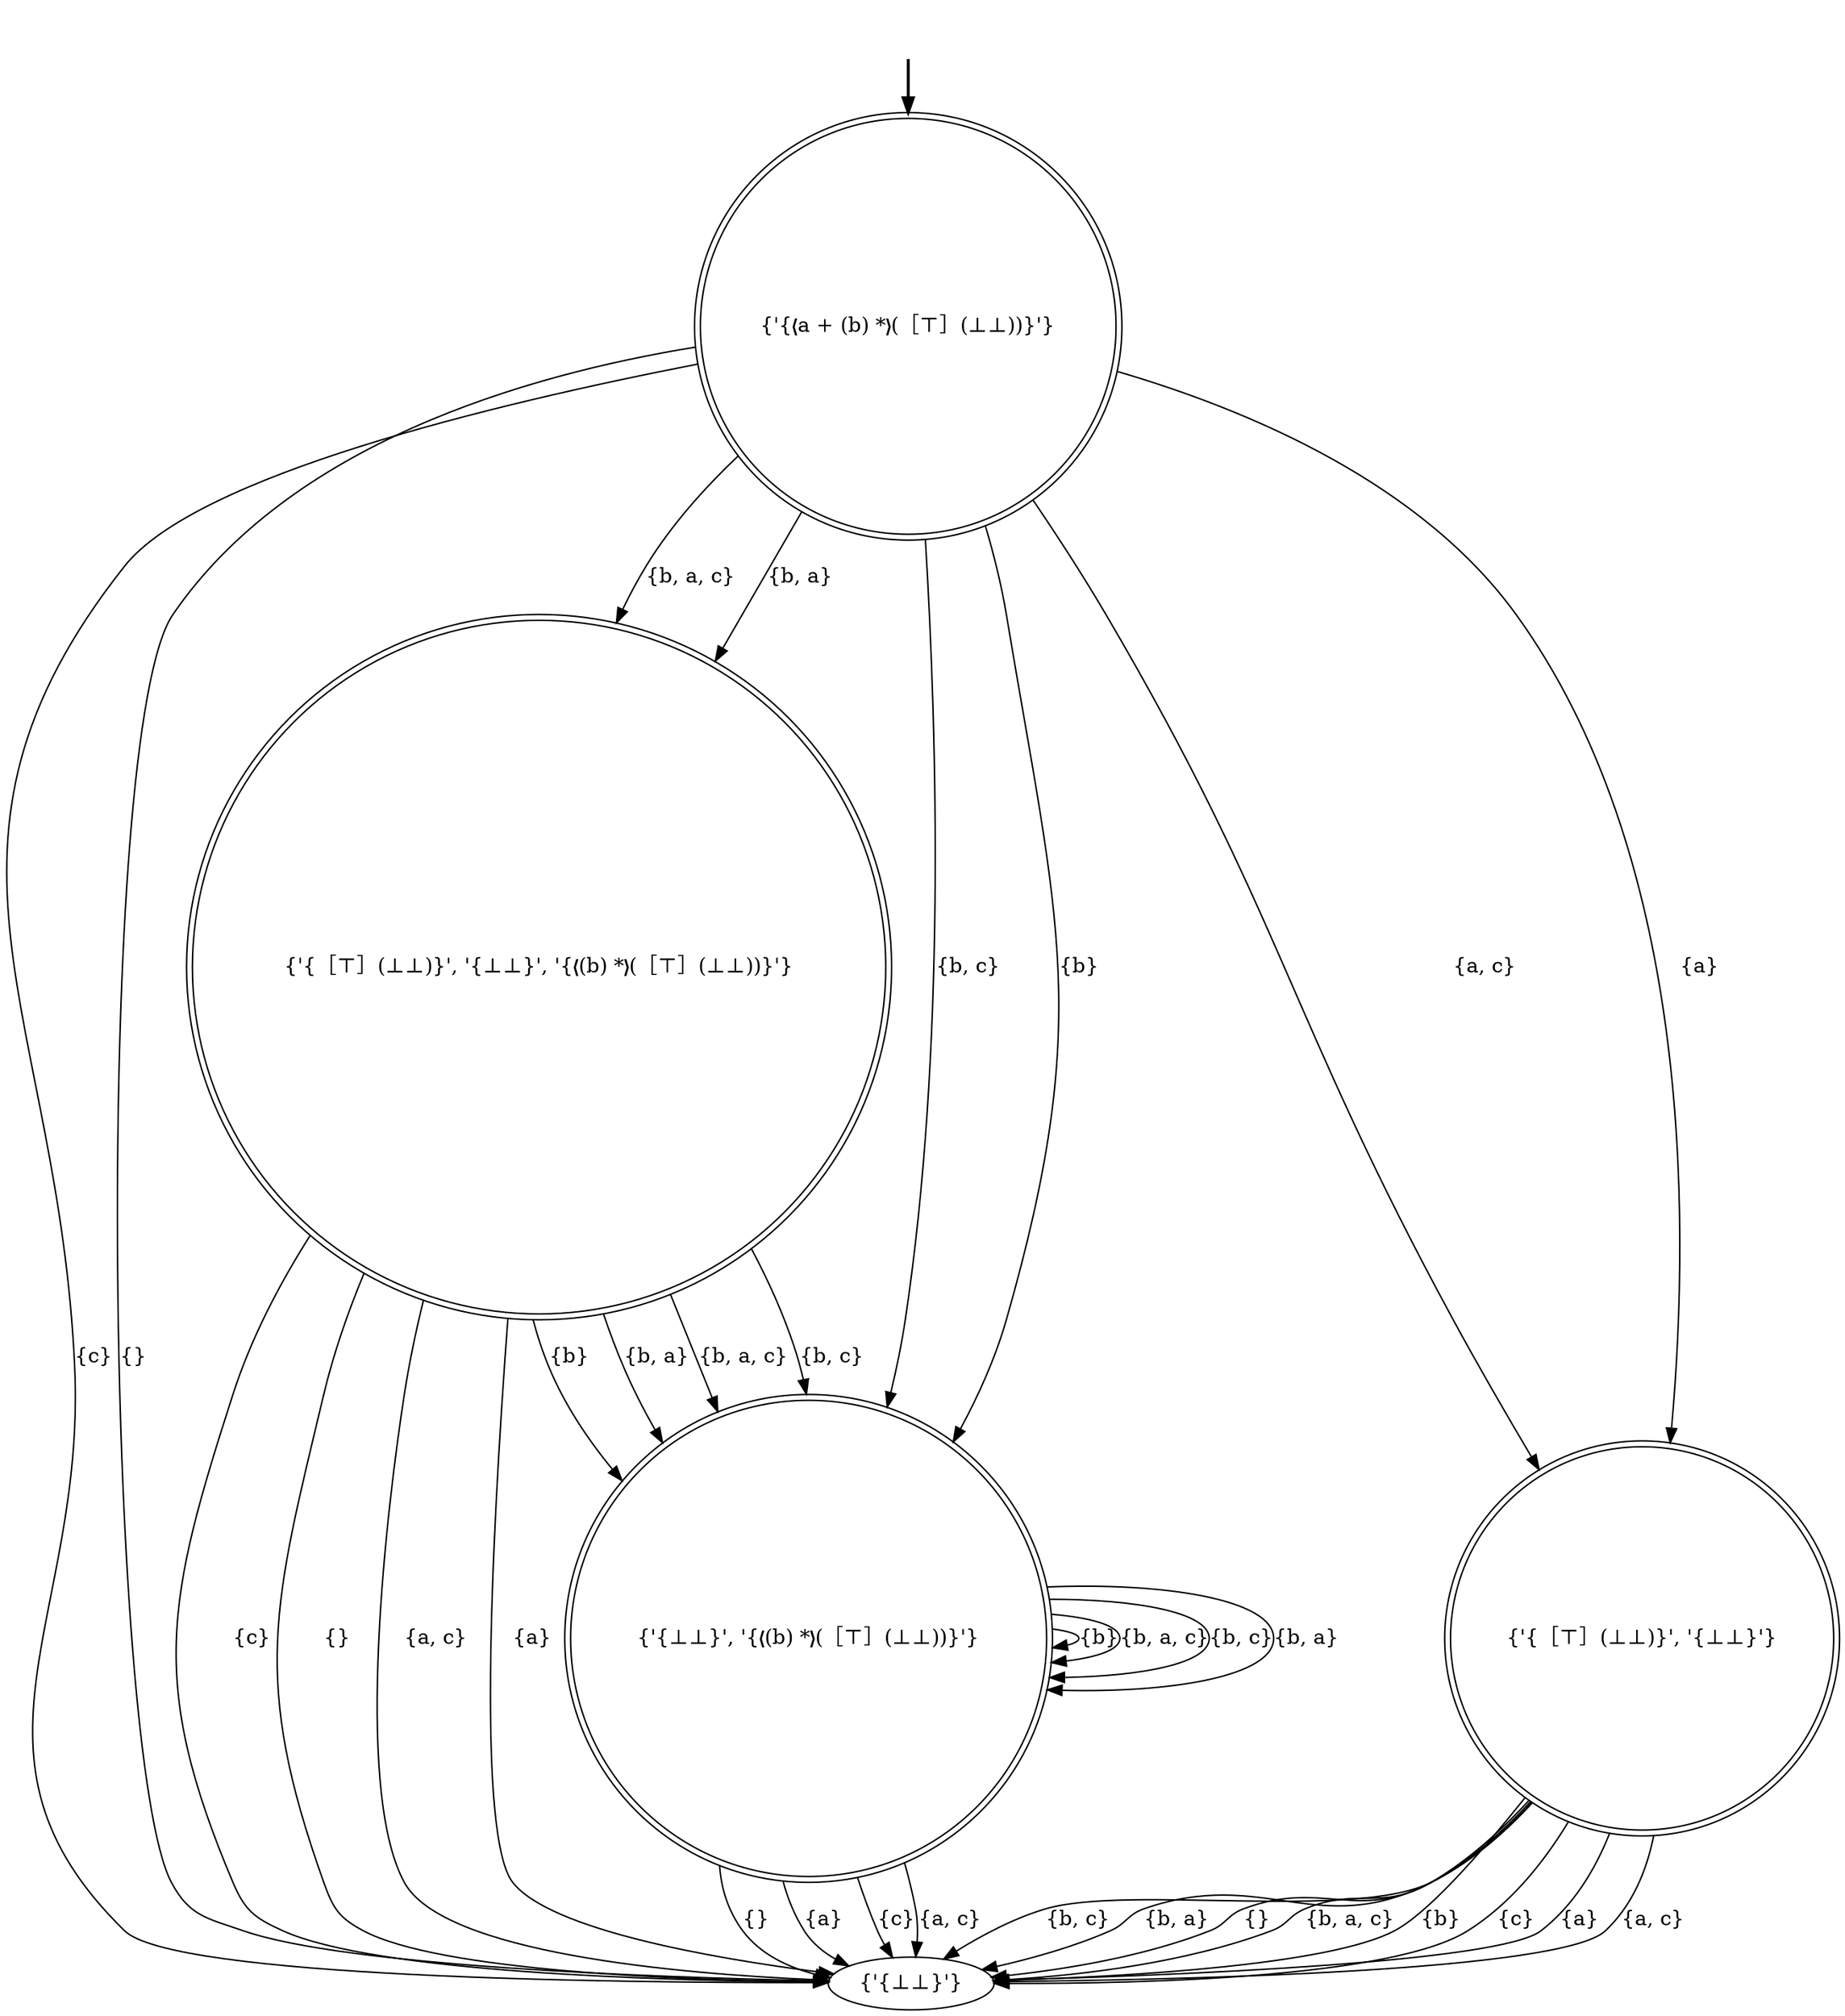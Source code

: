 digraph {
	fake [style=invisible]
	"{'{❬a + (b) *❭(［⊤］(⊥⊥))}'}" [root=true shape=doublecircle]
	"{'{⊥⊥}'}"
	"{'{［⊤］(⊥⊥)}', '{⊥⊥}', '{❬(b) *❭(［⊤］(⊥⊥))}'}" [shape=doublecircle]
	"{'{⊥⊥}', '{❬(b) *❭(［⊤］(⊥⊥))}'}" [shape=doublecircle]
	"{'{［⊤］(⊥⊥)}', '{⊥⊥}'}" [shape=doublecircle]
	fake -> "{'{❬a + (b) *❭(［⊤］(⊥⊥))}'}" [style=bold]
	"{'{⊥⊥}', '{❬(b) *❭(［⊤］(⊥⊥))}'}" -> "{'{⊥⊥}', '{❬(b) *❭(［⊤］(⊥⊥))}'}" [label="{b}"]
	"{'{［⊤］(⊥⊥)}', '{⊥⊥}'}" -> "{'{⊥⊥}'}" [label="{b, c}"]
	"{'{［⊤］(⊥⊥)}', '{⊥⊥}', '{❬(b) *❭(［⊤］(⊥⊥))}'}" -> "{'{⊥⊥}', '{❬(b) *❭(［⊤］(⊥⊥))}'}" [label="{b}"]
	"{'{⊥⊥}', '{❬(b) *❭(［⊤］(⊥⊥))}'}" -> "{'{⊥⊥}'}" [label="{}"]
	"{'{⊥⊥}', '{❬(b) *❭(［⊤］(⊥⊥))}'}" -> "{'{⊥⊥}', '{❬(b) *❭(［⊤］(⊥⊥))}'}" [label="{b, a, c}"]
	"{'{［⊤］(⊥⊥)}', '{⊥⊥}', '{❬(b) *❭(［⊤］(⊥⊥))}'}" -> "{'{⊥⊥}'}" [label="{c}"]
	"{'{［⊤］(⊥⊥)}', '{⊥⊥}', '{❬(b) *❭(［⊤］(⊥⊥))}'}" -> "{'{⊥⊥}'}" [label="{}"]
	"{'{⊥⊥}', '{❬(b) *❭(［⊤］(⊥⊥))}'}" -> "{'{⊥⊥}'}" [label="{a}"]
	"{'{［⊤］(⊥⊥)}', '{⊥⊥}', '{❬(b) *❭(［⊤］(⊥⊥))}'}" -> "{'{⊥⊥}', '{❬(b) *❭(［⊤］(⊥⊥))}'}" [label="{b, a}"]
	"{'{⊥⊥}', '{❬(b) *❭(［⊤］(⊥⊥))}'}" -> "{'{⊥⊥}'}" [label="{c}"]
	"{'{❬a + (b) *❭(［⊤］(⊥⊥))}'}" -> "{'{⊥⊥}', '{❬(b) *❭(［⊤］(⊥⊥))}'}" [label="{b, c}"]
	"{'{［⊤］(⊥⊥)}', '{⊥⊥}', '{❬(b) *❭(［⊤］(⊥⊥))}'}" -> "{'{⊥⊥}', '{❬(b) *❭(［⊤］(⊥⊥))}'}" [label="{b, a, c}"]
	"{'{［⊤］(⊥⊥)}', '{⊥⊥}', '{❬(b) *❭(［⊤］(⊥⊥))}'}" -> "{'{⊥⊥}', '{❬(b) *❭(［⊤］(⊥⊥))}'}" [label="{b, c}"]
	"{'{⊥⊥}', '{❬(b) *❭(［⊤］(⊥⊥))}'}" -> "{'{⊥⊥}'}" [label="{a, c}"]
	"{'{⊥⊥}', '{❬(b) *❭(［⊤］(⊥⊥))}'}" -> "{'{⊥⊥}', '{❬(b) *❭(［⊤］(⊥⊥))}'}" [label="{b, c}"]
	"{'{［⊤］(⊥⊥)}', '{⊥⊥}', '{❬(b) *❭(［⊤］(⊥⊥))}'}" -> "{'{⊥⊥}'}" [label="{a, c}"]
	"{'{❬a + (b) *❭(［⊤］(⊥⊥))}'}" -> "{'{［⊤］(⊥⊥)}', '{⊥⊥}'}" [label="{a, c}"]
	"{'{❬a + (b) *❭(［⊤］(⊥⊥))}'}" -> "{'{［⊤］(⊥⊥)}', '{⊥⊥}'}" [label="{a}"]
	"{'{⊥⊥}', '{❬(b) *❭(［⊤］(⊥⊥))}'}" -> "{'{⊥⊥}', '{❬(b) *❭(［⊤］(⊥⊥))}'}" [label="{b, a}"]
	"{'{［⊤］(⊥⊥)}', '{⊥⊥}', '{❬(b) *❭(［⊤］(⊥⊥))}'}" -> "{'{⊥⊥}'}" [label="{a}"]
	"{'{❬a + (b) *❭(［⊤］(⊥⊥))}'}" -> "{'{⊥⊥}'}" [label="{c}"]
	"{'{❬a + (b) *❭(［⊤］(⊥⊥))}'}" -> "{'{⊥⊥}', '{❬(b) *❭(［⊤］(⊥⊥))}'}" [label="{b}"]
	"{'{［⊤］(⊥⊥)}', '{⊥⊥}'}" -> "{'{⊥⊥}'}" [label="{b, a}"]
	"{'{［⊤］(⊥⊥)}', '{⊥⊥}'}" -> "{'{⊥⊥}'}" [label="{}"]
	"{'{［⊤］(⊥⊥)}', '{⊥⊥}'}" -> "{'{⊥⊥}'}" [label="{b, a, c}"]
	"{'{❬a + (b) *❭(［⊤］(⊥⊥))}'}" -> "{'{［⊤］(⊥⊥)}', '{⊥⊥}', '{❬(b) *❭(［⊤］(⊥⊥))}'}" [label="{b, a, c}"]
	"{'{❬a + (b) *❭(［⊤］(⊥⊥))}'}" -> "{'{⊥⊥}'}" [label="{}"]
	"{'{❬a + (b) *❭(［⊤］(⊥⊥))}'}" -> "{'{［⊤］(⊥⊥)}', '{⊥⊥}', '{❬(b) *❭(［⊤］(⊥⊥))}'}" [label="{b, a}"]
	"{'{［⊤］(⊥⊥)}', '{⊥⊥}'}" -> "{'{⊥⊥}'}" [label="{b}"]
	"{'{［⊤］(⊥⊥)}', '{⊥⊥}'}" -> "{'{⊥⊥}'}" [label="{c}"]
	"{'{［⊤］(⊥⊥)}', '{⊥⊥}'}" -> "{'{⊥⊥}'}" [label="{a}"]
	"{'{［⊤］(⊥⊥)}', '{⊥⊥}'}" -> "{'{⊥⊥}'}" [label="{a, c}"]
}
